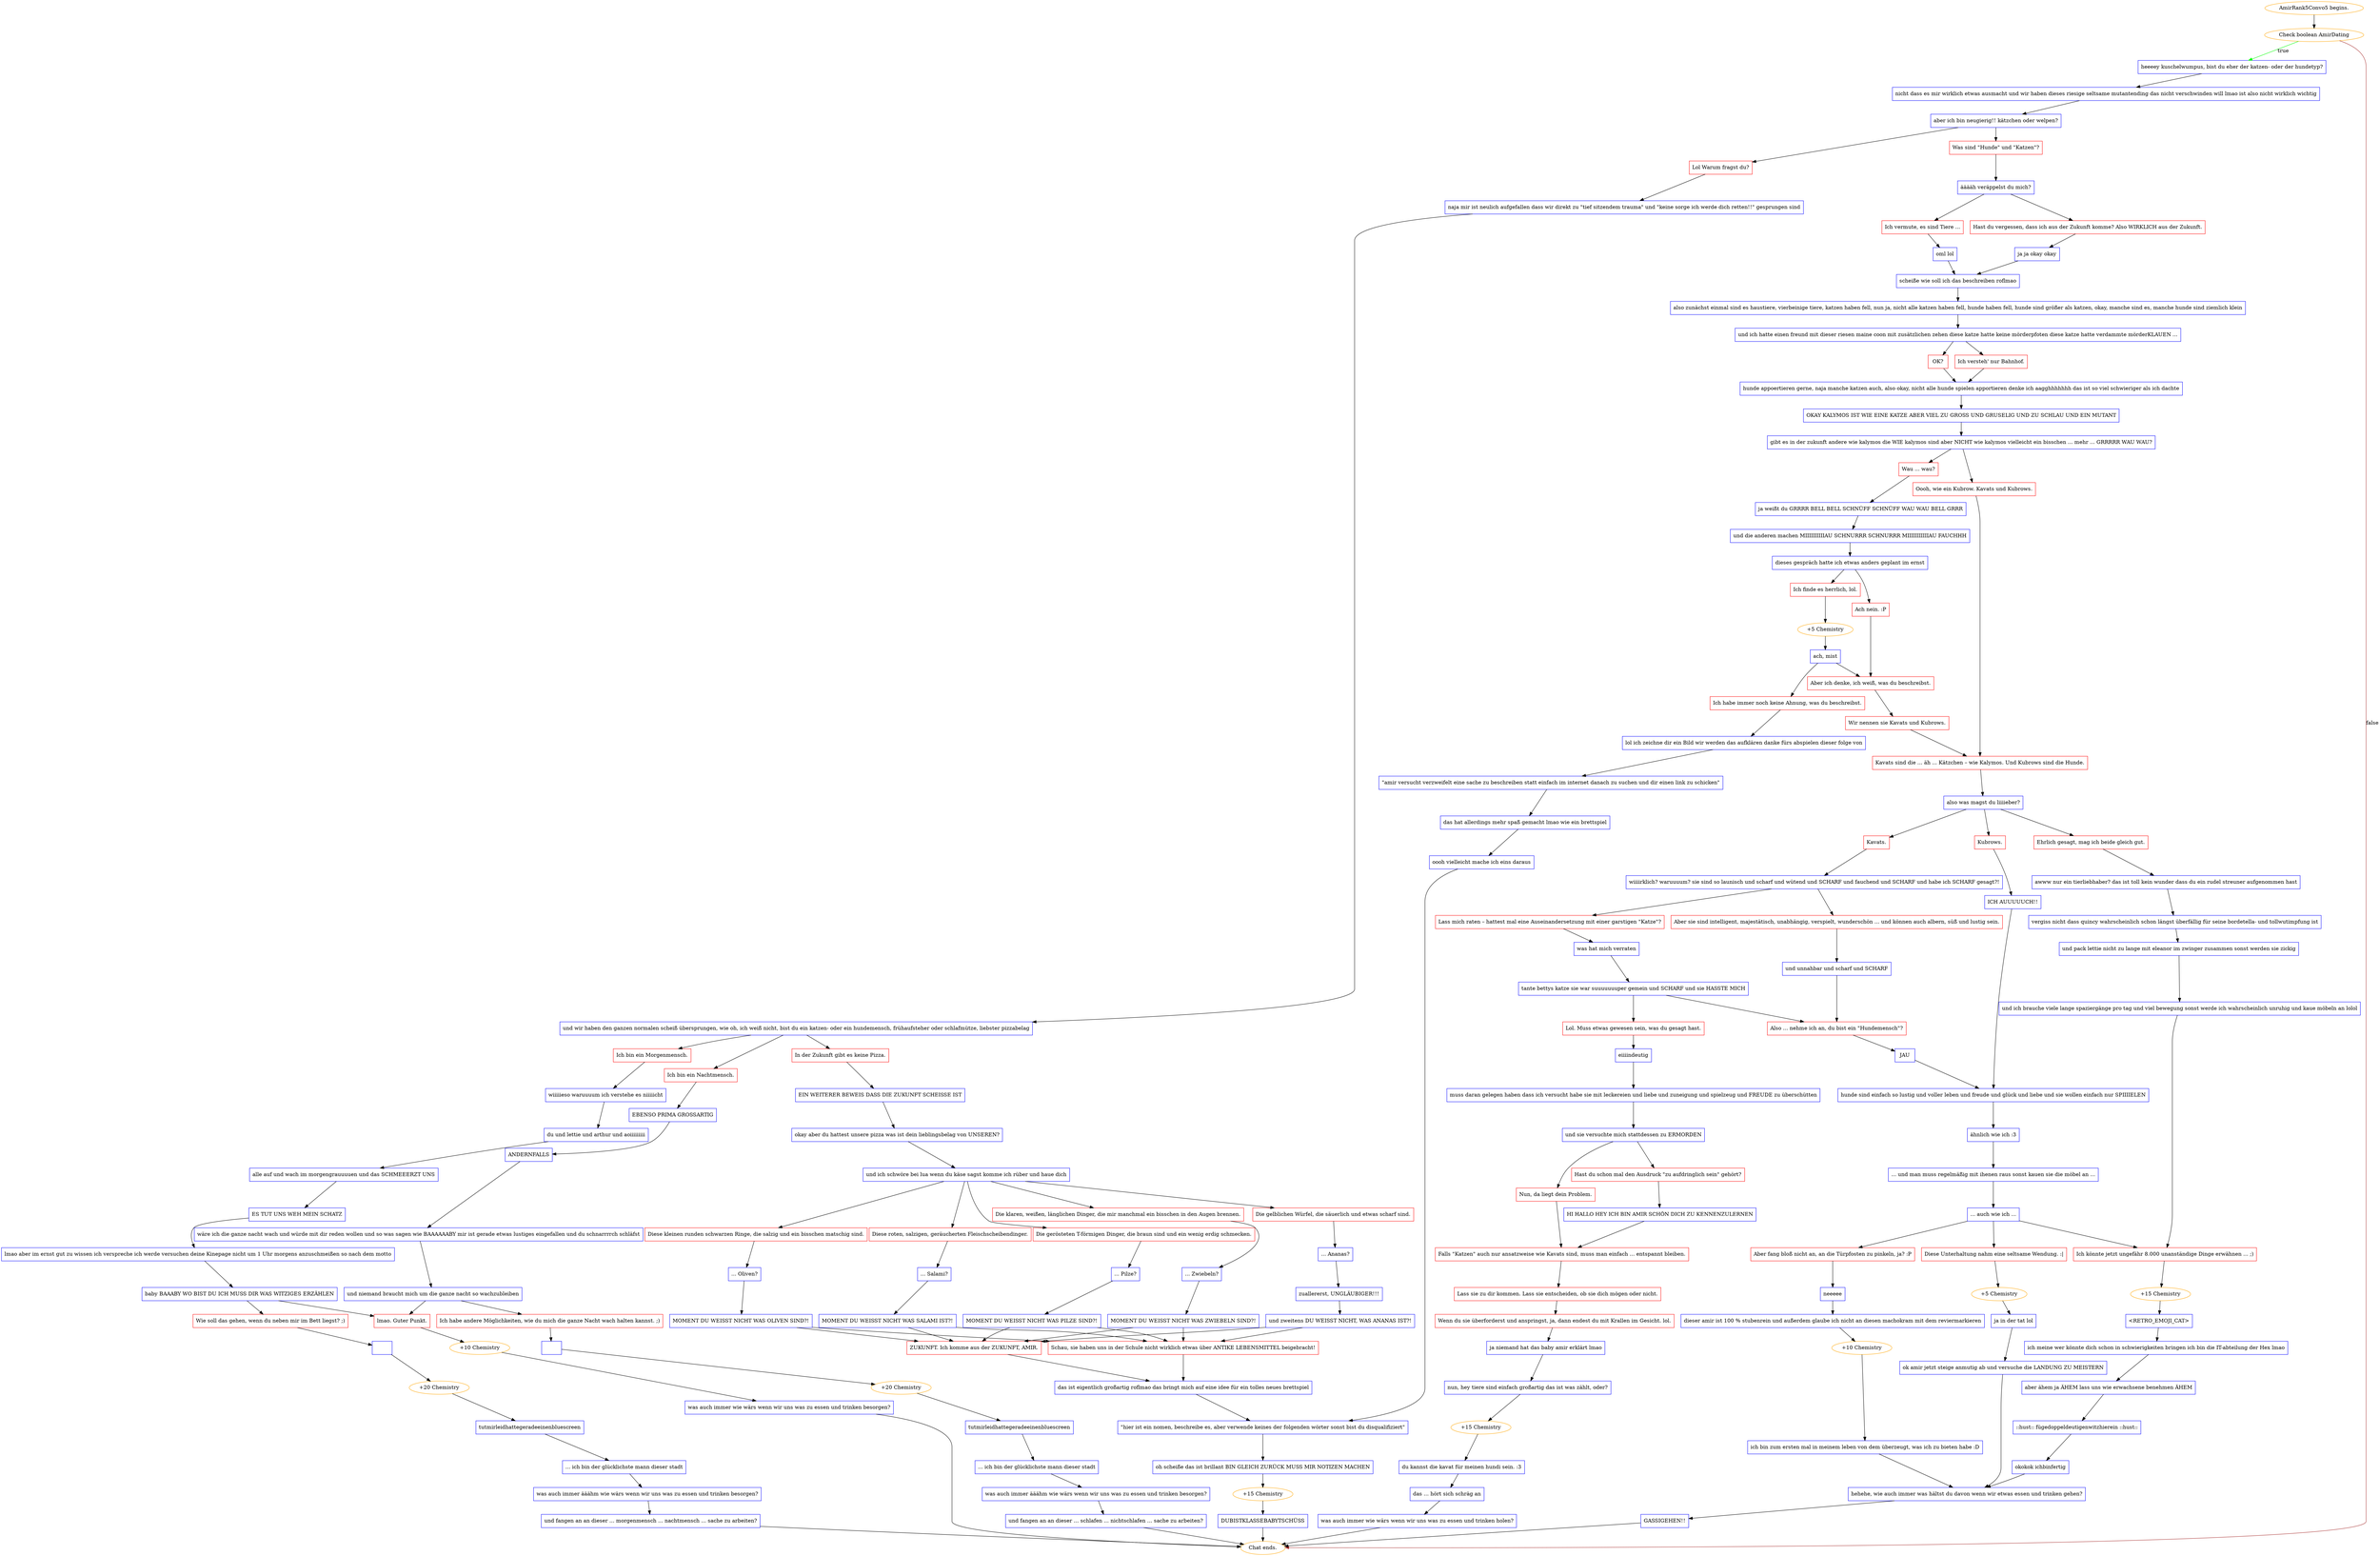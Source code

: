 digraph {
	"AmirRank5Convo5 begins." [color=orange];
		"AmirRank5Convo5 begins." -> j3879414663;
	j3879414663 [label="Check boolean AmirDating",color=orange];
		j3879414663 -> j4128320494 [label=true,color=green];
		j3879414663 -> "Chat ends." [label=false,color=brown];
	j4128320494 [label="heeeey kuschelwumpus, bist du eher der katzen- oder der hundetyp?",shape=box,color=blue];
		j4128320494 -> j3653248823;
	"Chat ends." [color=orange];
	j3653248823 [label="nicht dass es mir wirklich etwas ausmacht und wir haben dieses riesige seltsame mutantending das nicht verschwinden will lmao ist also nicht wirklich wichtig",shape=box,color=blue];
		j3653248823 -> j3629903517;
	j3629903517 [label="aber ich bin neugierig!! kätzchen oder welpen?",shape=box,color=blue];
		j3629903517 -> j1677465720;
		j3629903517 -> j955562173;
	j1677465720 [label="Was sind \"Hunde\" und \"Katzen\"?",shape=box,color=red];
		j1677465720 -> j3289788964;
	j955562173 [label="Lol Warum fragst du?",shape=box,color=red];
		j955562173 -> j2131769912;
	j3289788964 [label="ääääh veräppelst du mich?",shape=box,color=blue];
		j3289788964 -> j3379438646;
		j3289788964 -> j2517655170;
	j2131769912 [label="naja mir ist neulich aufgefallen dass wir direkt zu \"tief sitzendem trauma\" und \"keine sorge ich werde dich retten!!\" gesprungen sind",shape=box,color=blue];
		j2131769912 -> j495843318;
	j3379438646 [label="Hast du vergessen, dass ich aus der Zukunft komme? Also WIRKLICH aus der Zukunft.",shape=box,color=red];
		j3379438646 -> j4077857714;
	j2517655170 [label="Ich vermute, es sind Tiere ...",shape=box,color=red];
		j2517655170 -> j1523163568;
	j495843318 [label="und wir haben den ganzen normalen scheiß übersprungen, wie oh, ich weiß nicht, bist du ein katzen- oder ein hundemensch, frühaufsteher oder schlafmütze, liebster pizzabelag",shape=box,color=blue];
		j495843318 -> j1556714351;
		j495843318 -> j1174523640;
		j495843318 -> j2723781944;
	j4077857714 [label="ja ja okay okay",shape=box,color=blue];
		j4077857714 -> j871983101;
	j1523163568 [label="oml lol",shape=box,color=blue];
		j1523163568 -> j871983101;
	j1556714351 [label="Ich bin ein Morgenmensch.",shape=box,color=red];
		j1556714351 -> j215666773;
	j1174523640 [label="Ich bin ein Nachtmensch.",shape=box,color=red];
		j1174523640 -> j3533947836;
	j2723781944 [label="In der Zukunft gibt es keine Pizza.",shape=box,color=red];
		j2723781944 -> j49747233;
	j871983101 [label="scheiße wie soll ich das beschreiben roflmao",shape=box,color=blue];
		j871983101 -> j89597347;
	j215666773 [label="wiiiiieso waruuuum ich verstehe es niiiiicht",shape=box,color=blue];
		j215666773 -> j1494982205;
	j3533947836 [label="EBENSO PRIMA GROSSARTIG",shape=box,color=blue];
		j3533947836 -> j2609688110;
	j49747233 [label="EIN WEITERER BEWEIS DASS DIE ZUKUNFT SCHEISSE IST",shape=box,color=blue];
		j49747233 -> j3939380161;
	j89597347 [label="also zunächst einmal sind es haustiere, vierbeinige tiere, katzen haben fell, nun ja, nicht alle katzen haben fell, hunde haben fell, hunde sind größer als katzen, okay, manche sind es, manche hunde sind ziemlich klein",shape=box,color=blue];
		j89597347 -> j2025527507;
	j1494982205 [label="du und lettie und arthur und aoiiiiiiiii",shape=box,color=blue];
		j1494982205 -> j2172610030;
	j2609688110 [label="ANDERNFALLS",shape=box,color=blue];
		j2609688110 -> j1533091408;
	j3939380161 [label="okay aber du hattest unsere pizza was ist dein lieblingsbelag von UNSEREN?",shape=box,color=blue];
		j3939380161 -> j2491856677;
	j2025527507 [label="und ich hatte einen freund mit dieser riesen maine coon mit zusätzlichen zehen diese katze hatte keine mörderpfoten diese katze hatte verdammte mörderKLAUEN ...",shape=box,color=blue];
		j2025527507 -> j1513527793;
		j2025527507 -> j846436249;
	j2172610030 [label="alle auf und wach im morgengrauuuuen und das SCHMEEERZT UNS",shape=box,color=blue];
		j2172610030 -> j2648418071;
	j1533091408 [label="wäre ich die ganze nacht wach und würde mit dir reden wollen und so was sagen wie BAAAAAABY mir ist gerade etwas lustiges eingefallen und du schnarrrrch schläfst",shape=box,color=blue];
		j1533091408 -> j1278914992;
	j2491856677 [label="und ich schwöre bei lua wenn du käse sagst komme ich rüber und haue dich",shape=box,color=blue];
		j2491856677 -> j612158727;
		j2491856677 -> j3693412695;
		j2491856677 -> j3548160533;
		j2491856677 -> j42440172;
		j2491856677 -> j1327880768;
	j1513527793 [label="Ich versteh' nur Bahnhof.",shape=box,color=red];
		j1513527793 -> j3149573196;
	j846436249 [label="OK?",shape=box,color=red];
		j846436249 -> j3149573196;
	j2648418071 [label="ES TUT UNS WEH MEIN SCHATZ",shape=box,color=blue];
		j2648418071 -> j2181151877;
	j1278914992 [label="und niemand braucht mich um die ganze nacht so wachzubleiben",shape=box,color=blue];
		j1278914992 -> j288039758;
		j1278914992 -> j2606642729;
	j612158727 [label="Diese roten, salzigen, geräucherten Fleischscheibendinger.",shape=box,color=red];
		j612158727 -> j2567726969;
	j3693412695 [label="Diese kleinen runden schwarzen Ringe, die salzig und ein bisschen matschig sind.",shape=box,color=red];
		j3693412695 -> j1805766181;
	j3548160533 [label="Die gerösteten T-förmigen Dinger, die braun sind und ein wenig erdig schmecken.",shape=box,color=red];
		j3548160533 -> j2027983038;
	j42440172 [label="Die klaren, weißen, länglichen Dinger, die mir manchmal ein bisschen in den Augen brennen.",shape=box,color=red];
		j42440172 -> j4114315754;
	j1327880768 [label="Die gelblichen Würfel, die säuerlich und etwas scharf sind.",shape=box,color=red];
		j1327880768 -> j2040532180;
	j3149573196 [label="hunde appoertieren gerne, naja manche katzen auch, also okay, nicht alle hunde spielen apportieren denke ich aagghhhhhhh das ist so viel schwieriger als ich dachte",shape=box,color=blue];
		j3149573196 -> j1028659460;
	j2181151877 [label="lmao aber im ernst gut zu wissen ich verspreche ich werde versuchen deine Kinepage nicht um 1 Uhr morgens anzuschmeißen so nach dem motto",shape=box,color=blue];
		j2181151877 -> j3135433139;
	j288039758 [label="Ich habe andere Möglichkeiten, wie du mich die ganze Nacht wach halten kannst. ;)",shape=box,color=red];
		j288039758 -> j1470944349;
	j2606642729 [label="lmao. Guter Punkt.",shape=box,color=red];
		j2606642729 -> j293141191;
	j2567726969 [label="... Salami?",shape=box,color=blue];
		j2567726969 -> j1563013557;
	j1805766181 [label="... Oliven?",shape=box,color=blue];
		j1805766181 -> j3226434208;
	j2027983038 [label="... Pilze?",shape=box,color=blue];
		j2027983038 -> j2196696065;
	j4114315754 [label="... Zwiebeln?",shape=box,color=blue];
		j4114315754 -> j3486183667;
	j2040532180 [label="... Ananas?",shape=box,color=blue];
		j2040532180 -> j956580988;
	j1028659460 [label="OKAY KALYMOS IST WIE EINE KATZE ABER VIEL ZU GROSS UND GRUSELIG UND ZU SCHLAU UND EIN MUTANT",shape=box,color=blue];
		j1028659460 -> j807082997;
	j3135433139 [label="baby BAAABY WO BIST DU ICH MUSS DIR WAS WITZIGES ERZÄHLEN",shape=box,color=blue];
		j3135433139 -> j2387219486;
		j3135433139 -> j2606642729;
	j1470944349 [label="  ",shape=box,color=blue];
		j1470944349 -> j2370139126;
	j293141191 [label="+10 Chemistry",color=orange];
		j293141191 -> j2379042147;
	j1563013557 [label="MOMENT DU WEISST NICHT WAS SALAMI IST?!",shape=box,color=blue];
		j1563013557 -> j315444599;
		j1563013557 -> j2449999481;
	j3226434208 [label="MOMENT DU WEISST NICHT WAS OLIVEN SIND?!",shape=box,color=blue];
		j3226434208 -> j315444599;
		j3226434208 -> j2449999481;
	j2196696065 [label="MOMENT DU WEISST NICHT WAS PILZE SIND?!",shape=box,color=blue];
		j2196696065 -> j315444599;
		j2196696065 -> j2449999481;
	j3486183667 [label="MOMENT DU WEISST NICHT WAS ZWIEBELN SIND?!",shape=box,color=blue];
		j3486183667 -> j315444599;
		j3486183667 -> j2449999481;
	j956580988 [label="zuallererst, UNGLÄUBIGER!!!",shape=box,color=blue];
		j956580988 -> j87145533;
	j807082997 [label="gibt es in der zukunft andere wie kalymos die WIE kalymos sind aber NICHT wie kalymos vielleicht ein bisschen ... mehr ... GRRRRR WAU WAU?",shape=box,color=blue];
		j807082997 -> j1413777572;
		j807082997 -> j3789136629;
	j2387219486 [label="Wie soll das gehen, wenn du neben mir im Bett liegst? ;)",shape=box,color=red];
		j2387219486 -> j313016893;
	j2370139126 [label="+20 Chemistry",color=orange];
		j2370139126 -> j4237563603;
	j2379042147 [label="was auch immer wie wärs wenn wir uns was zu essen und trinken besorgen?",shape=box,color=blue];
		j2379042147 -> "Chat ends.";
	j315444599 [label="ZUKUNFT. Ich komme aus der ZUKUNFT, AMIR.",shape=box,color=red];
		j315444599 -> j3085107073;
	j2449999481 [label="Schau, sie haben uns in der Schule nicht wirklich etwas über ANTIKE LEBENSMITTEL beigebracht!",shape=box,color=red];
		j2449999481 -> j3085107073;
	j87145533 [label="und zweitens DU WEISST NICHT, WAS ANANAS IST?!",shape=box,color=blue];
		j87145533 -> j315444599;
		j87145533 -> j2449999481;
	j1413777572 [label="Oooh, wie ein Kubrow. Kavats und Kubrows.",shape=box,color=red];
		j1413777572 -> j2646082918;
	j3789136629 [label="Wau ... wau?",shape=box,color=red];
		j3789136629 -> j1319150917;
	j313016893 [label="  ",shape=box,color=blue];
		j313016893 -> j1404609914;
	j4237563603 [label="tutmirleidhattegeradeeinenbluescreen",shape=box,color=blue];
		j4237563603 -> j1442718038;
	j3085107073 [label="das ist eigentlich großartig roflmao das bringt mich auf eine idee für ein tolles neues brettspiel",shape=box,color=blue];
		j3085107073 -> j3665665475;
	j2646082918 [label="Kavats sind die ... äh ... Kätzchen – wie Kalymos. Und Kubrows sind die Hunde.",shape=box,color=red];
		j2646082918 -> j4113000438;
	j1319150917 [label="ja weißt du GRRRR BELL BELL SCHNÜFF SCHNÜFF WAU WAU BELL GRRR",shape=box,color=blue];
		j1319150917 -> j201949794;
	j1404609914 [label="+20 Chemistry",color=orange];
		j1404609914 -> j930014002;
	j1442718038 [label="... ich bin der glücklichste mann dieser stadt",shape=box,color=blue];
		j1442718038 -> j365038231;
	j3665665475 [label="\"hier ist ein nomen, beschreibe es, aber verwende keines der folgenden wörter sonst bist du disqualifiziert\"",shape=box,color=blue];
		j3665665475 -> j3514333107;
	j4113000438 [label="also was magst du liiiieber?",shape=box,color=blue];
		j4113000438 -> j571083818;
		j4113000438 -> j227307081;
		j4113000438 -> j3048220107;
	j201949794 [label="und die anderen machen MIIIIIIIIIIAU SCHNURRR SCHNURRR MIIIIIIIIIIIAU FAUCHHH",shape=box,color=blue];
		j201949794 -> j1822059540;
	j930014002 [label="tutmirleidhattegeradeeinenbluescreen",shape=box,color=blue];
		j930014002 -> j676233402;
	j365038231 [label="was auch immer ääähm wie wärs wenn wir uns was zu essen und trinken besorgen?",shape=box,color=blue];
		j365038231 -> j459248161;
	j3514333107 [label="oh scheiße das ist brillant BIN GLEICH ZURÜCK MUSS MIR NOTIZEN MACHEN",shape=box,color=blue];
		j3514333107 -> j2326462914;
	j571083818 [label="Kavats.",shape=box,color=red];
		j571083818 -> j581924113;
	j227307081 [label="Kubrows.",shape=box,color=red];
		j227307081 -> j1776224925;
	j3048220107 [label="Ehrlich gesagt, mag ich beide gleich gut.",shape=box,color=red];
		j3048220107 -> j2332054899;
	j1822059540 [label="dieses gespräch hatte ich etwas anders geplant im ernst",shape=box,color=blue];
		j1822059540 -> j1862085690;
		j1822059540 -> j706555939;
	j676233402 [label="... ich bin der glücklichste mann dieser stadt",shape=box,color=blue];
		j676233402 -> j574102995;
	j459248161 [label="und fangen an an dieser ... schlafen ... nichtschlafen ... sache zu arbeiten?",shape=box,color=blue];
		j459248161 -> "Chat ends.";
	j2326462914 [label="+15 Chemistry",color=orange];
		j2326462914 -> j2650836990;
	j581924113 [label="wiiiirklich? waruuuum? sie sind so launisch und scharf und wütend und SCHARF und fauchend und SCHARF und habe ich SCHARF gesagt?!",shape=box,color=blue];
		j581924113 -> j1561285331;
		j581924113 -> j1405540099;
	j1776224925 [label="ICH AUUUUUCH!!",shape=box,color=blue];
		j1776224925 -> j855450247;
	j2332054899 [label="awww nur ein tierliebhaber? das ist toll kein wunder dass du ein rudel streuner aufgenommen hast",shape=box,color=blue];
		j2332054899 -> j1600937665;
	j1862085690 [label="Ach nein. :P",shape=box,color=red];
		j1862085690 -> j4276460168;
	j706555939 [label="Ich finde es herrlich, lol.",shape=box,color=red];
		j706555939 -> j280274697;
	j574102995 [label="was auch immer ääähm wie wärs wenn wir uns was zu essen und trinken besorgen?",shape=box,color=blue];
		j574102995 -> j497853267;
	j2650836990 [label="DUBISTKLASSEBABYTSCHÜSS",shape=box,color=blue];
		j2650836990 -> "Chat ends.";
	j1561285331 [label="Lass mich raten – hattest mal eine Auseinandersetzung mit einer garstigen \"Katze\"?",shape=box,color=red];
		j1561285331 -> j3551895894;
	j1405540099 [label="Aber sie sind intelligent, majestätisch, unabhängig, verspielt, wunderschön ... und können auch albern, süß und lustig sein.",shape=box,color=red];
		j1405540099 -> j2701772929;
	j855450247 [label="hunde sind einfach so lustig und voller leben und freude und glück und liebe und sie wollen einfach nur SPIIIIELEN",shape=box,color=blue];
		j855450247 -> j54997920;
	j1600937665 [label="vergiss nicht dass quincy wahrscheinlich schon längst überfällig für seine bordetella- und tollwutimpfung ist",shape=box,color=blue];
		j1600937665 -> j796070483;
	j4276460168 [label="Aber ich denke, ich weiß, was du beschreibst.",shape=box,color=red];
		j4276460168 -> j2343752318;
	j280274697 [label="+5 Chemistry",color=orange];
		j280274697 -> j1165979774;
	j497853267 [label="und fangen an an dieser ... morgenmensch ... nachtmensch ... sache zu arbeiten?",shape=box,color=blue];
		j497853267 -> "Chat ends.";
	j3551895894 [label="was hat mich verraten",shape=box,color=blue];
		j3551895894 -> j2685986375;
	j2701772929 [label="und unnahbar und scharf und SCHARF",shape=box,color=blue];
		j2701772929 -> j2363334500;
	j54997920 [label="ähnlich wie ich :3",shape=box,color=blue];
		j54997920 -> j1235709013;
	j796070483 [label="und pack lettie nicht zu lange mit eleanor im zwinger zusammen sonst werden sie zickig",shape=box,color=blue];
		j796070483 -> j1192692833;
	j2343752318 [label="Wir nennen sie Kavats und Kubrows.",shape=box,color=red];
		j2343752318 -> j2646082918;
	j1165979774 [label="ach, mist",shape=box,color=blue];
		j1165979774 -> j4276460168;
		j1165979774 -> j3252993729;
	j2685986375 [label="tante bettys katze sie war suuuuuuuper gemein und SCHARF und sie HASSTE MICH",shape=box,color=blue];
		j2685986375 -> j442076523;
		j2685986375 -> j2363334500;
	j2363334500 [label="Also ... nehme ich an, du bist ein \"Hundemensch\"?",shape=box,color=red];
		j2363334500 -> j661523221;
	j1235709013 [label="... und man muss regelmäßig mit ihenen raus sonst kauen sie die möbel an ...",shape=box,color=blue];
		j1235709013 -> j3619521537;
	j1192692833 [label="und ich brauche viele lange spaziergänge pro tag und viel bewegung sonst werde ich wahrscheinlich unruhig und kaue möbeln an lolol",shape=box,color=blue];
		j1192692833 -> j98838975;
	j3252993729 [label="Ich habe immer noch keine Ahnung, was du beschreibst.",shape=box,color=red];
		j3252993729 -> j2124882887;
	j442076523 [label="Lol. Muss etwas gewesen sein, was du gesagt hast.",shape=box,color=red];
		j442076523 -> j2297003735;
	j661523221 [label="JAU",shape=box,color=blue];
		j661523221 -> j855450247;
	j3619521537 [label="... auch wie ich ...",shape=box,color=blue];
		j3619521537 -> j3300820827;
		j3619521537 -> j4166415658;
		j3619521537 -> j98838975;
	j98838975 [label="Ich könnte jetzt ungefähr 8.000 unanständige Dinge erwähnen ... ;)",shape=box,color=red];
		j98838975 -> j1189983271;
	j2124882887 [label="lol ich zeichne dir ein Bild wir werden das aufklären danke fürs abspielen dieser folge von",shape=box,color=blue];
		j2124882887 -> j754251682;
	j2297003735 [label="eiiiindeutig",shape=box,color=blue];
		j2297003735 -> j3888480449;
	j3300820827 [label="Diese Unterhaltung nahm eine seltsame Wendung. :|",shape=box,color=red];
		j3300820827 -> j4130285759;
	j4166415658 [label="Aber fang bloß nicht an, an die Türpfosten zu pinkeln, ja? :P",shape=box,color=red];
		j4166415658 -> j223616531;
	j1189983271 [label="+15 Chemistry",color=orange];
		j1189983271 -> j105040649;
	j754251682 [label="\"amir versucht verzweifelt eine sache zu beschreiben statt einfach im internet danach zu suchen und dir einen link zu schicken\"",shape=box,color=blue];
		j754251682 -> j2438500463;
	j3888480449 [label="muss daran gelegen haben dass ich versucht habe sie mit leckereien und liebe und zuneigung und spielzeug und FREUDE zu überschütten",shape=box,color=blue];
		j3888480449 -> j296676361;
	j4130285759 [label="+5 Chemistry",color=orange];
		j4130285759 -> j716399649;
	j223616531 [label="neeeee",shape=box,color=blue];
		j223616531 -> j3304142214;
	j105040649 [label="<RETRO_EMOJI_CAT>",shape=box,color=blue];
		j105040649 -> j2469102509;
	j2438500463 [label="das hat allerdings mehr spaß gemacht lmao wie ein brettspiel",shape=box,color=blue];
		j2438500463 -> j1289571351;
	j296676361 [label="und sie versuchte mich stattdessen zu ERMORDEN",shape=box,color=blue];
		j296676361 -> j215335457;
		j296676361 -> j2495544028;
	j716399649 [label="ja in der tat lol",shape=box,color=blue];
		j716399649 -> j1233045563;
	j3304142214 [label="dieser amir ist 100 % stubenrein und außerdem glaube ich nicht an diesen machokram mit dem reviermarkieren",shape=box,color=blue];
		j3304142214 -> j2385833048;
	j2469102509 [label="ich meine wer könnte dich schon in schwierigkeiten bringen ich bin die IT-abteilung der Hex lmao",shape=box,color=blue];
		j2469102509 -> j2821810923;
	j1289571351 [label="oooh vielleicht mache ich eins daraus",shape=box,color=blue];
		j1289571351 -> j3665665475;
	j215335457 [label="Hast du schon mal den Ausdruck \"zu aufdringlich sein\" gehört?",shape=box,color=red];
		j215335457 -> j2966972190;
	j2495544028 [label="Nun, da liegt dein Problem.",shape=box,color=red];
		j2495544028 -> j856027811;
	j1233045563 [label="ok amir jetzt steige anmutig ab und versuche die LANDUNG ZU MEISTERN",shape=box,color=blue];
		j1233045563 -> j2204796601;
	j2385833048 [label="+10 Chemistry",color=orange];
		j2385833048 -> j3776253737;
	j2821810923 [label="aber ähem ja ÄHEM lass uns wie erwachsene benehmen ÄHEM",shape=box,color=blue];
		j2821810923 -> j1499511812;
	j2966972190 [label="HI HALLO HEY ICH BIN AMIR SCHÖN DICH ZU KENNENZULERNEN",shape=box,color=blue];
		j2966972190 -> j856027811;
	j856027811 [label="Falls \"Katzen\" auch nur ansatzweise wie Kavats sind, muss man einfach ... entspannt bleiben.",shape=box,color=red];
		j856027811 -> j3947319388;
	j2204796601 [label="hehehe, wie auch immer was hältst du davon wenn wir etwas essen und trinken gehen?",shape=box,color=blue];
		j2204796601 -> j2426162676;
	j3776253737 [label="ich bin zum ersten mal in meinem leben von dem überzeugt, was ich zu bieten habe :D",shape=box,color=blue];
		j3776253737 -> j2204796601;
	j1499511812 [label="::hust:: fügedoppeldeutigenwitzhierein ::hust::",shape=box,color=blue];
		j1499511812 -> j2643075413;
	j3947319388 [label="Lass sie zu dir kommen. Lass sie entscheiden, ob sie dich mögen oder nicht.",shape=box,color=red];
		j3947319388 -> j2274621226;
	j2426162676 [label="GASSIGEHEN!!",shape=box,color=blue];
		j2426162676 -> "Chat ends.";
	j2643075413 [label="okokok ichbinfertig",shape=box,color=blue];
		j2643075413 -> j2204796601;
	j2274621226 [label="Wenn du sie überforderst und anspringst, ja, dann endest du mit Krallen im Gesicht. lol.",shape=box,color=red];
		j2274621226 -> j1863016280;
	j1863016280 [label="ja niemand hat das baby amir erklärt lmao",shape=box,color=blue];
		j1863016280 -> j1739046735;
	j1739046735 [label="nun, hey tiere sind einfach großartig das ist was zählt, oder?",shape=box,color=blue];
		j1739046735 -> j488037029;
	j488037029 [label="+15 Chemistry",color=orange];
		j488037029 -> j893968966;
	j893968966 [label="du kannst die kavat für meinen hundi sein. :3",shape=box,color=blue];
		j893968966 -> j2233323339;
	j2233323339 [label="das ... hört sich schräg an",shape=box,color=blue];
		j2233323339 -> j3365464423;
	j3365464423 [label="was auch immer wie wärs wenn wir uns was zu essen und trinken holen?",shape=box,color=blue];
		j3365464423 -> "Chat ends.";
}